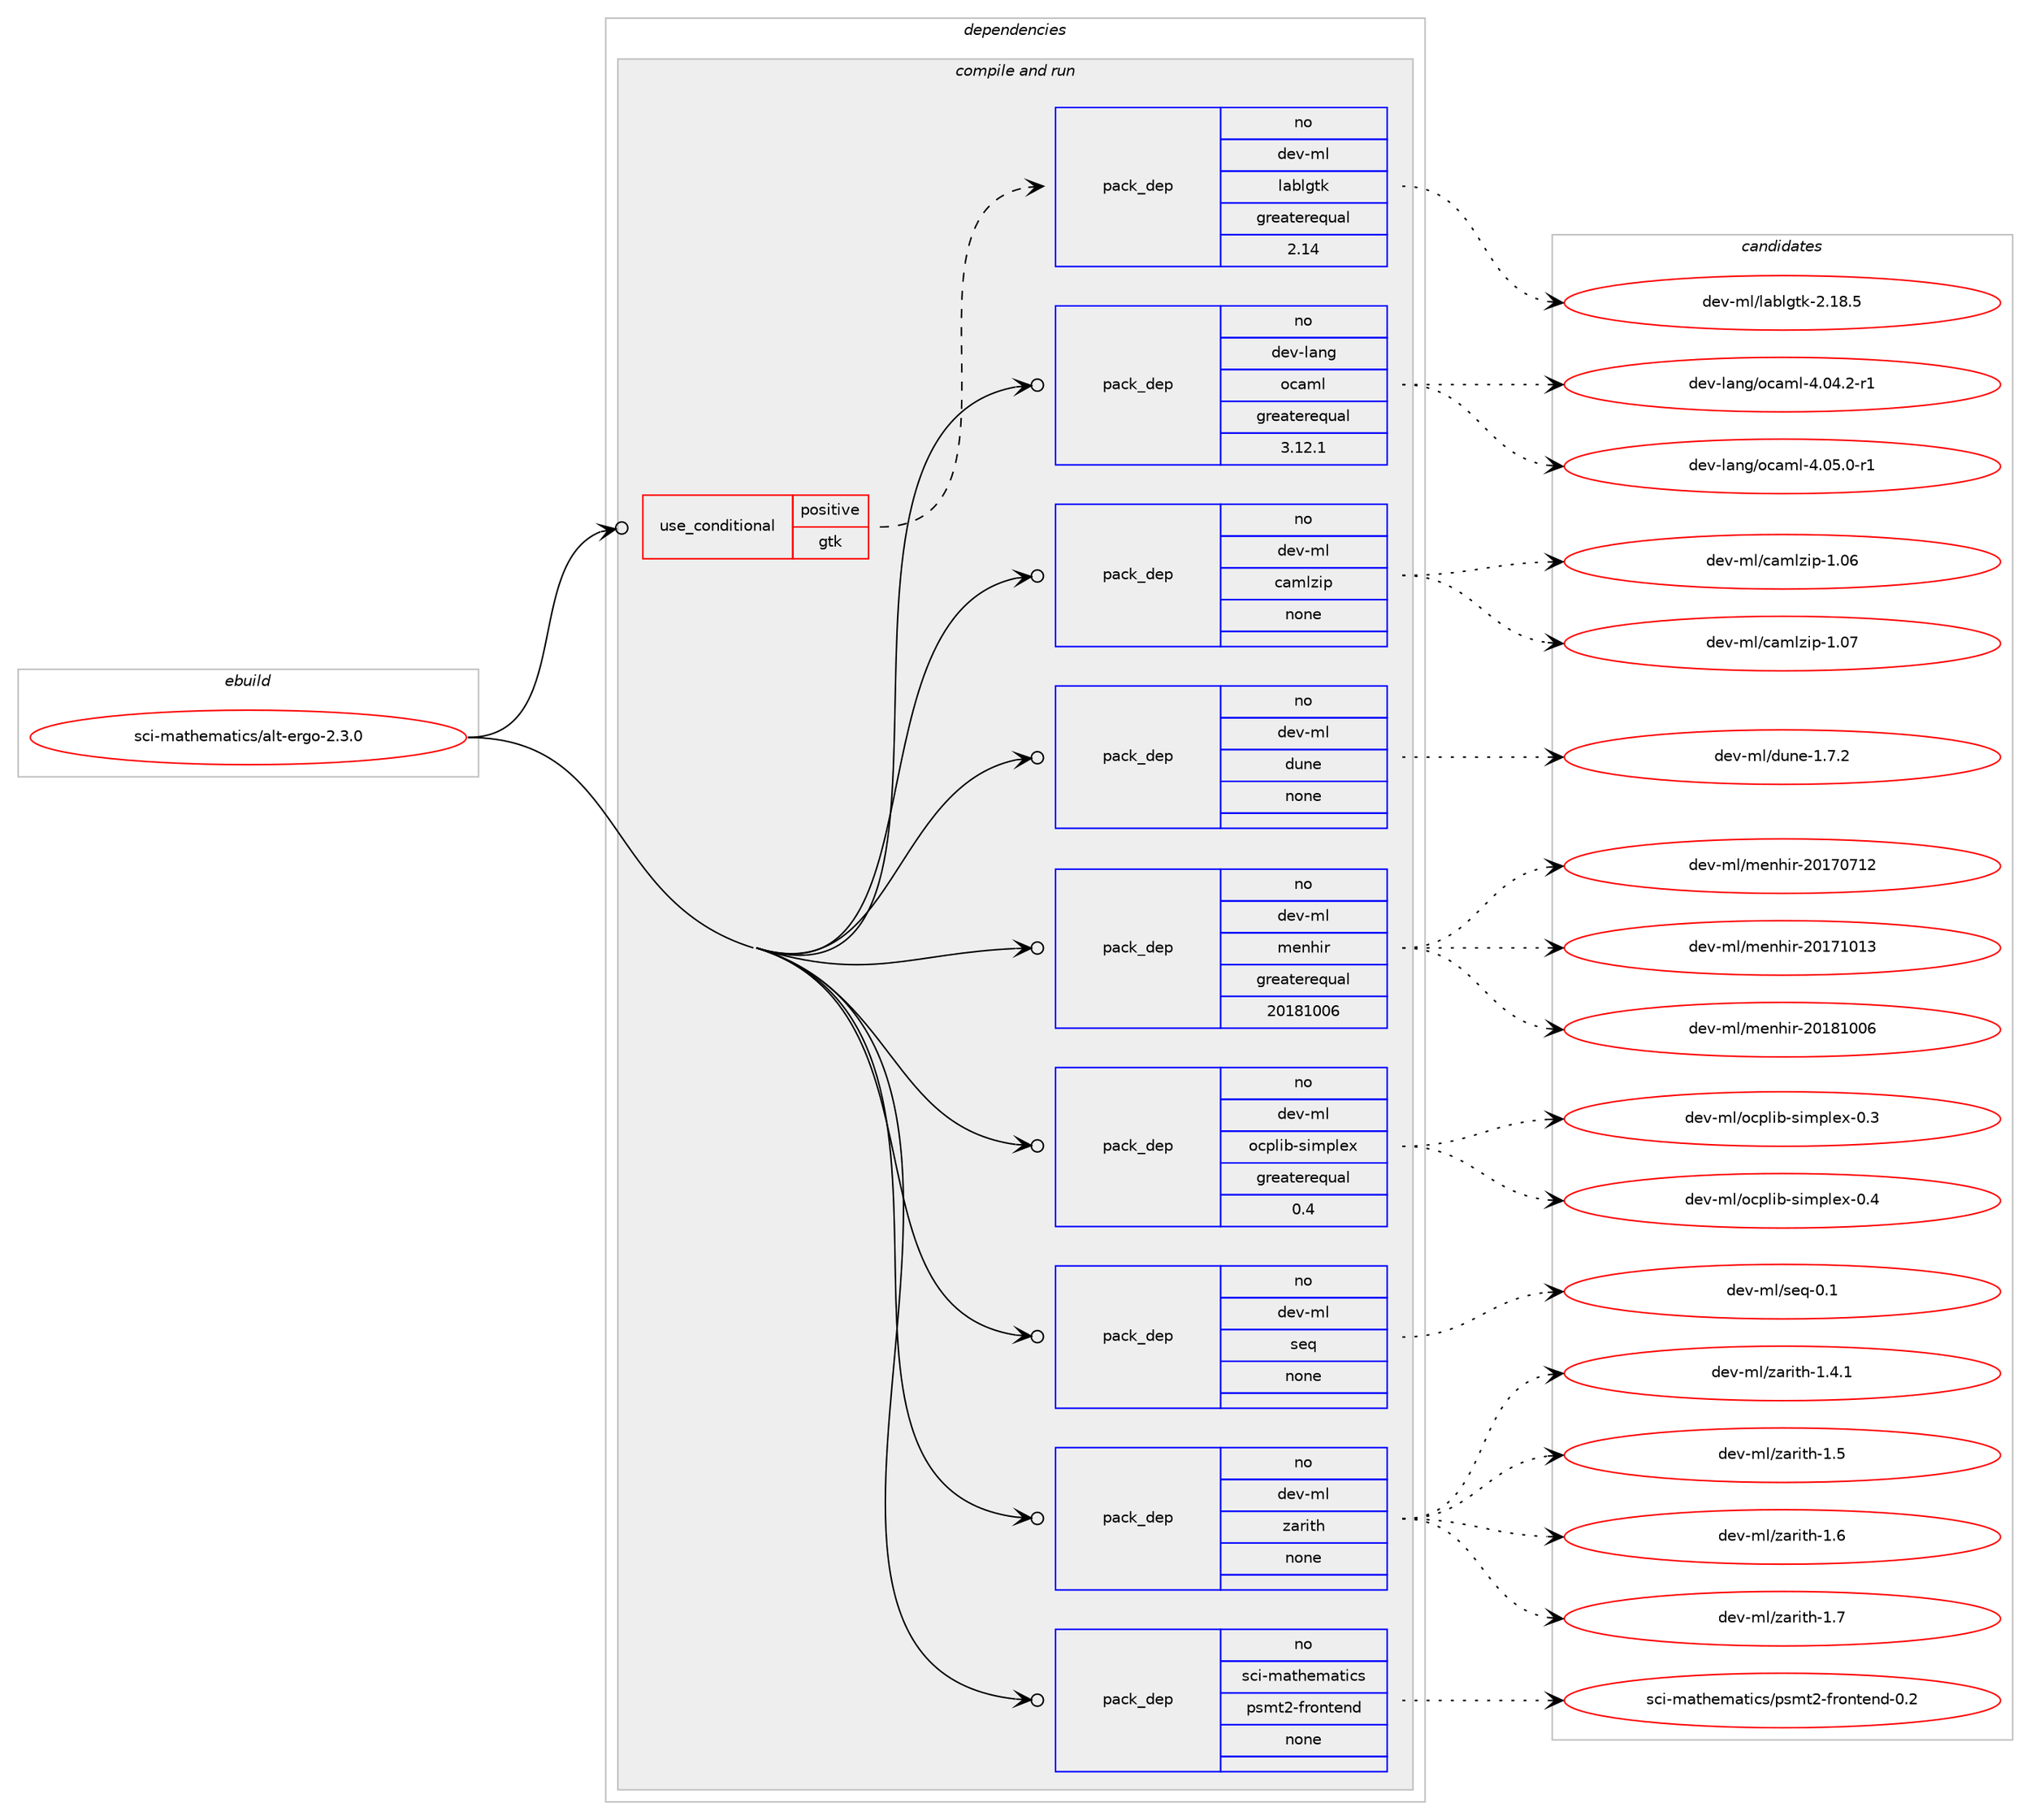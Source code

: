 digraph prolog {

# *************
# Graph options
# *************

newrank=true;
concentrate=true;
compound=true;
graph [rankdir=LR,fontname=Helvetica,fontsize=10,ranksep=1.5];#, ranksep=2.5, nodesep=0.2];
edge  [arrowhead=vee];
node  [fontname=Helvetica,fontsize=10];

# **********
# The ebuild
# **********

subgraph cluster_leftcol {
color=gray;
rank=same;
label=<<i>ebuild</i>>;
id [label="sci-mathematics/alt-ergo-2.3.0", color=red, width=4, href="../sci-mathematics/alt-ergo-2.3.0.svg"];
}

# ****************
# The dependencies
# ****************

subgraph cluster_midcol {
color=gray;
label=<<i>dependencies</i>>;
subgraph cluster_compile {
fillcolor="#eeeeee";
style=filled;
label=<<i>compile</i>>;
}
subgraph cluster_compileandrun {
fillcolor="#eeeeee";
style=filled;
label=<<i>compile and run</i>>;
subgraph cond209007 {
dependency860906 [label=<<TABLE BORDER="0" CELLBORDER="1" CELLSPACING="0" CELLPADDING="4"><TR><TD ROWSPAN="3" CELLPADDING="10">use_conditional</TD></TR><TR><TD>positive</TD></TR><TR><TD>gtk</TD></TR></TABLE>>, shape=none, color=red];
subgraph pack636687 {
dependency860907 [label=<<TABLE BORDER="0" CELLBORDER="1" CELLSPACING="0" CELLPADDING="4" WIDTH="220"><TR><TD ROWSPAN="6" CELLPADDING="30">pack_dep</TD></TR><TR><TD WIDTH="110">no</TD></TR><TR><TD>dev-ml</TD></TR><TR><TD>lablgtk</TD></TR><TR><TD>greaterequal</TD></TR><TR><TD>2.14</TD></TR></TABLE>>, shape=none, color=blue];
}
dependency860906:e -> dependency860907:w [weight=20,style="dashed",arrowhead="vee"];
}
id:e -> dependency860906:w [weight=20,style="solid",arrowhead="odotvee"];
subgraph pack636688 {
dependency860908 [label=<<TABLE BORDER="0" CELLBORDER="1" CELLSPACING="0" CELLPADDING="4" WIDTH="220"><TR><TD ROWSPAN="6" CELLPADDING="30">pack_dep</TD></TR><TR><TD WIDTH="110">no</TD></TR><TR><TD>dev-lang</TD></TR><TR><TD>ocaml</TD></TR><TR><TD>greaterequal</TD></TR><TR><TD>3.12.1</TD></TR></TABLE>>, shape=none, color=blue];
}
id:e -> dependency860908:w [weight=20,style="solid",arrowhead="odotvee"];
subgraph pack636689 {
dependency860909 [label=<<TABLE BORDER="0" CELLBORDER="1" CELLSPACING="0" CELLPADDING="4" WIDTH="220"><TR><TD ROWSPAN="6" CELLPADDING="30">pack_dep</TD></TR><TR><TD WIDTH="110">no</TD></TR><TR><TD>dev-ml</TD></TR><TR><TD>camlzip</TD></TR><TR><TD>none</TD></TR><TR><TD></TD></TR></TABLE>>, shape=none, color=blue];
}
id:e -> dependency860909:w [weight=20,style="solid",arrowhead="odotvee"];
subgraph pack636690 {
dependency860910 [label=<<TABLE BORDER="0" CELLBORDER="1" CELLSPACING="0" CELLPADDING="4" WIDTH="220"><TR><TD ROWSPAN="6" CELLPADDING="30">pack_dep</TD></TR><TR><TD WIDTH="110">no</TD></TR><TR><TD>dev-ml</TD></TR><TR><TD>dune</TD></TR><TR><TD>none</TD></TR><TR><TD></TD></TR></TABLE>>, shape=none, color=blue];
}
id:e -> dependency860910:w [weight=20,style="solid",arrowhead="odotvee"];
subgraph pack636691 {
dependency860911 [label=<<TABLE BORDER="0" CELLBORDER="1" CELLSPACING="0" CELLPADDING="4" WIDTH="220"><TR><TD ROWSPAN="6" CELLPADDING="30">pack_dep</TD></TR><TR><TD WIDTH="110">no</TD></TR><TR><TD>dev-ml</TD></TR><TR><TD>menhir</TD></TR><TR><TD>greaterequal</TD></TR><TR><TD>20181006</TD></TR></TABLE>>, shape=none, color=blue];
}
id:e -> dependency860911:w [weight=20,style="solid",arrowhead="odotvee"];
subgraph pack636692 {
dependency860912 [label=<<TABLE BORDER="0" CELLBORDER="1" CELLSPACING="0" CELLPADDING="4" WIDTH="220"><TR><TD ROWSPAN="6" CELLPADDING="30">pack_dep</TD></TR><TR><TD WIDTH="110">no</TD></TR><TR><TD>dev-ml</TD></TR><TR><TD>ocplib-simplex</TD></TR><TR><TD>greaterequal</TD></TR><TR><TD>0.4</TD></TR></TABLE>>, shape=none, color=blue];
}
id:e -> dependency860912:w [weight=20,style="solid",arrowhead="odotvee"];
subgraph pack636693 {
dependency860913 [label=<<TABLE BORDER="0" CELLBORDER="1" CELLSPACING="0" CELLPADDING="4" WIDTH="220"><TR><TD ROWSPAN="6" CELLPADDING="30">pack_dep</TD></TR><TR><TD WIDTH="110">no</TD></TR><TR><TD>dev-ml</TD></TR><TR><TD>seq</TD></TR><TR><TD>none</TD></TR><TR><TD></TD></TR></TABLE>>, shape=none, color=blue];
}
id:e -> dependency860913:w [weight=20,style="solid",arrowhead="odotvee"];
subgraph pack636694 {
dependency860914 [label=<<TABLE BORDER="0" CELLBORDER="1" CELLSPACING="0" CELLPADDING="4" WIDTH="220"><TR><TD ROWSPAN="6" CELLPADDING="30">pack_dep</TD></TR><TR><TD WIDTH="110">no</TD></TR><TR><TD>dev-ml</TD></TR><TR><TD>zarith</TD></TR><TR><TD>none</TD></TR><TR><TD></TD></TR></TABLE>>, shape=none, color=blue];
}
id:e -> dependency860914:w [weight=20,style="solid",arrowhead="odotvee"];
subgraph pack636695 {
dependency860915 [label=<<TABLE BORDER="0" CELLBORDER="1" CELLSPACING="0" CELLPADDING="4" WIDTH="220"><TR><TD ROWSPAN="6" CELLPADDING="30">pack_dep</TD></TR><TR><TD WIDTH="110">no</TD></TR><TR><TD>sci-mathematics</TD></TR><TR><TD>psmt2-frontend</TD></TR><TR><TD>none</TD></TR><TR><TD></TD></TR></TABLE>>, shape=none, color=blue];
}
id:e -> dependency860915:w [weight=20,style="solid",arrowhead="odotvee"];
}
subgraph cluster_run {
fillcolor="#eeeeee";
style=filled;
label=<<i>run</i>>;
}
}

# **************
# The candidates
# **************

subgraph cluster_choices {
rank=same;
color=gray;
label=<<i>candidates</i>>;

subgraph choice636687 {
color=black;
nodesep=1;
choice1001011184510910847108979810810311610745504649564653 [label="dev-ml/lablgtk-2.18.5", color=red, width=4,href="../dev-ml/lablgtk-2.18.5.svg"];
dependency860907:e -> choice1001011184510910847108979810810311610745504649564653:w [style=dotted,weight="100"];
}
subgraph choice636688 {
color=black;
nodesep=1;
choice1001011184510897110103471119997109108455246485246504511449 [label="dev-lang/ocaml-4.04.2-r1", color=red, width=4,href="../dev-lang/ocaml-4.04.2-r1.svg"];
choice1001011184510897110103471119997109108455246485346484511449 [label="dev-lang/ocaml-4.05.0-r1", color=red, width=4,href="../dev-lang/ocaml-4.05.0-r1.svg"];
dependency860908:e -> choice1001011184510897110103471119997109108455246485246504511449:w [style=dotted,weight="100"];
dependency860908:e -> choice1001011184510897110103471119997109108455246485346484511449:w [style=dotted,weight="100"];
}
subgraph choice636689 {
color=black;
nodesep=1;
choice100101118451091084799971091081221051124549464854 [label="dev-ml/camlzip-1.06", color=red, width=4,href="../dev-ml/camlzip-1.06.svg"];
choice100101118451091084799971091081221051124549464855 [label="dev-ml/camlzip-1.07", color=red, width=4,href="../dev-ml/camlzip-1.07.svg"];
dependency860909:e -> choice100101118451091084799971091081221051124549464854:w [style=dotted,weight="100"];
dependency860909:e -> choice100101118451091084799971091081221051124549464855:w [style=dotted,weight="100"];
}
subgraph choice636690 {
color=black;
nodesep=1;
choice1001011184510910847100117110101454946554650 [label="dev-ml/dune-1.7.2", color=red, width=4,href="../dev-ml/dune-1.7.2.svg"];
dependency860910:e -> choice1001011184510910847100117110101454946554650:w [style=dotted,weight="100"];
}
subgraph choice636691 {
color=black;
nodesep=1;
choice1001011184510910847109101110104105114455048495548554950 [label="dev-ml/menhir-20170712", color=red, width=4,href="../dev-ml/menhir-20170712.svg"];
choice1001011184510910847109101110104105114455048495549484951 [label="dev-ml/menhir-20171013", color=red, width=4,href="../dev-ml/menhir-20171013.svg"];
choice1001011184510910847109101110104105114455048495649484854 [label="dev-ml/menhir-20181006", color=red, width=4,href="../dev-ml/menhir-20181006.svg"];
dependency860911:e -> choice1001011184510910847109101110104105114455048495548554950:w [style=dotted,weight="100"];
dependency860911:e -> choice1001011184510910847109101110104105114455048495549484951:w [style=dotted,weight="100"];
dependency860911:e -> choice1001011184510910847109101110104105114455048495649484854:w [style=dotted,weight="100"];
}
subgraph choice636692 {
color=black;
nodesep=1;
choice100101118451091084711199112108105984511510510911210810112045484651 [label="dev-ml/ocplib-simplex-0.3", color=red, width=4,href="../dev-ml/ocplib-simplex-0.3.svg"];
choice100101118451091084711199112108105984511510510911210810112045484652 [label="dev-ml/ocplib-simplex-0.4", color=red, width=4,href="../dev-ml/ocplib-simplex-0.4.svg"];
dependency860912:e -> choice100101118451091084711199112108105984511510510911210810112045484651:w [style=dotted,weight="100"];
dependency860912:e -> choice100101118451091084711199112108105984511510510911210810112045484652:w [style=dotted,weight="100"];
}
subgraph choice636693 {
color=black;
nodesep=1;
choice100101118451091084711510111345484649 [label="dev-ml/seq-0.1", color=red, width=4,href="../dev-ml/seq-0.1.svg"];
dependency860913:e -> choice100101118451091084711510111345484649:w [style=dotted,weight="100"];
}
subgraph choice636694 {
color=black;
nodesep=1;
choice100101118451091084712297114105116104454946524649 [label="dev-ml/zarith-1.4.1", color=red, width=4,href="../dev-ml/zarith-1.4.1.svg"];
choice10010111845109108471229711410511610445494653 [label="dev-ml/zarith-1.5", color=red, width=4,href="../dev-ml/zarith-1.5.svg"];
choice10010111845109108471229711410511610445494654 [label="dev-ml/zarith-1.6", color=red, width=4,href="../dev-ml/zarith-1.6.svg"];
choice10010111845109108471229711410511610445494655 [label="dev-ml/zarith-1.7", color=red, width=4,href="../dev-ml/zarith-1.7.svg"];
dependency860914:e -> choice100101118451091084712297114105116104454946524649:w [style=dotted,weight="100"];
dependency860914:e -> choice10010111845109108471229711410511610445494653:w [style=dotted,weight="100"];
dependency860914:e -> choice10010111845109108471229711410511610445494654:w [style=dotted,weight="100"];
dependency860914:e -> choice10010111845109108471229711410511610445494655:w [style=dotted,weight="100"];
}
subgraph choice636695 {
color=black;
nodesep=1;
choice115991054510997116104101109971161059911547112115109116504510211411111011610111010045484650 [label="sci-mathematics/psmt2-frontend-0.2", color=red, width=4,href="../sci-mathematics/psmt2-frontend-0.2.svg"];
dependency860915:e -> choice115991054510997116104101109971161059911547112115109116504510211411111011610111010045484650:w [style=dotted,weight="100"];
}
}

}

